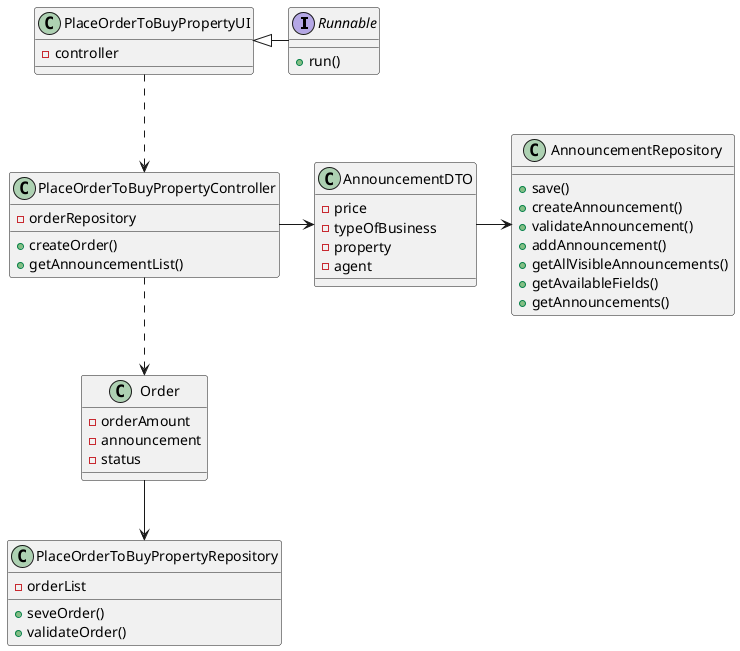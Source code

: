 @startuml

interface Runnable {

    + run()
}

class PlaceOrderToBuyPropertyUI {

    - controller
}

class PlaceOrderToBuyPropertyController {

    - orderRepository
    + createOrder()
    + getAnnouncementList()
}

class Order {

    - orderAmount
    - announcement
    - status
}

class PlaceOrderToBuyPropertyRepository {

    - orderList
    + seveOrder()
    + validateOrder()
}

class AnnouncementRepository {

    + save()
    + createAnnouncement()
    + validateAnnouncement()
    + addAnnouncement()
    + getAllVisibleAnnouncements()
    + getAvailableFields()
    + getAnnouncements()
}

class AnnouncementDTO {

    - price
    - typeOfBusiness
    - property
    - agent
}



Runnable -left-|> PlaceOrderToBuyPropertyUI
PlaceOrderToBuyPropertyUI ..> PlaceOrderToBuyPropertyController
PlaceOrderToBuyPropertyController -> AnnouncementDTO
AnnouncementDTO -> AnnouncementRepository
PlaceOrderToBuyPropertyController ..> Order
Order --> PlaceOrderToBuyPropertyRepository

@enduml